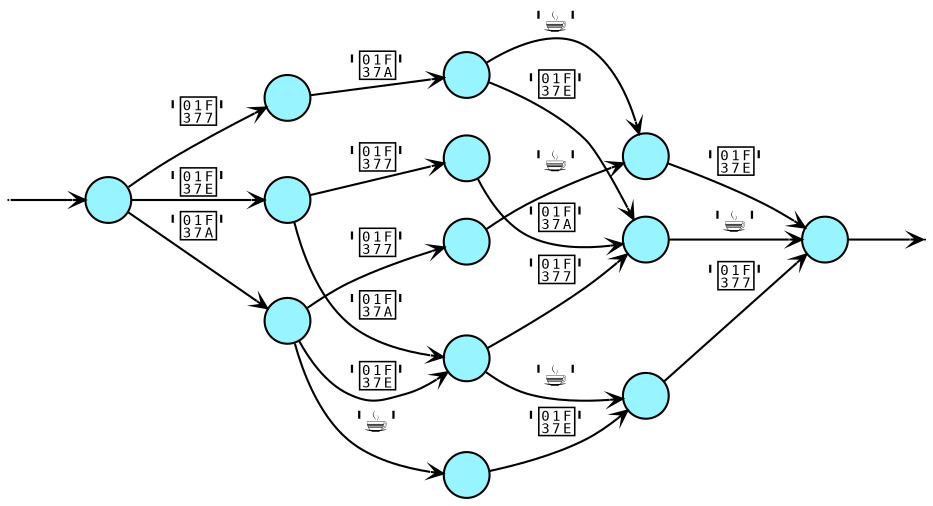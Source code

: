 digraph
{
  vcsn_context = "letterset<string_letters('☕️''🍷''🍺''🍾')>, b"
  rankdir = LR
  edge [arrowhead = vee, arrowsize = .6]
  {
    node [shape = point, width = 0]
    I0
    F8
  }
  {
    node [fillcolor = cadetblue1, shape = circle, style = "filled,rounded", width = 0.3]
    0 [label = "", tooltip = "0: 0"]
    1 [label = "", tooltip = "1: 1"]
    2 [label = "", tooltip = "2: 2"]
    3 [label = "", tooltip = "3: 3"]
    4 [label = "", tooltip = "4: 4"]
    5 [label = "", tooltip = "5: 5"]
    6 [label = "", tooltip = "6: 6"]
    7 [label = "", tooltip = "7: 7, 10"]
    8 [label = "", tooltip = "8: 8, 9"]
    9 [label = "", tooltip = "9: 11"]
    10 [label = "", tooltip = "10: 12"]
    11 [label = "", tooltip = "11: 13"]
    12 [label = "", tooltip = "12: 14"]
  }
  I0 -> 0
  0 -> 1 [label = "'🍷'"]
  0 -> 2 [label = "'🍺'"]
  0 -> 3 [label = "'🍾'"]
  1 -> 12 [label = "'🍺'"]
  2 -> 5 [label = "'🍾'"]
  2 -> 9 [label = "'☕️'"]
  2 -> 10 [label = "'🍷'"]
  3 -> 4 [label = "'🍷'"]
  3 -> 5 [label = "'🍺'"]
  4 -> 7 [label = "'🍺'"]
  5 -> 6 [label = "'☕️'"]
  5 -> 7 [label = "'🍷'"]
  6 -> 8 [label = "'🍷'"]
  7 -> 8 [label = "'☕️'"]
  8 -> F8
  9 -> 6 [label = "'🍾'"]
  10 -> 11 [label = "'☕️'"]
  11 -> 8 [label = "'🍾'"]
  12 -> 7 [label = "'🍾'"]
  12 -> 11 [label = "'☕️'"]
}
